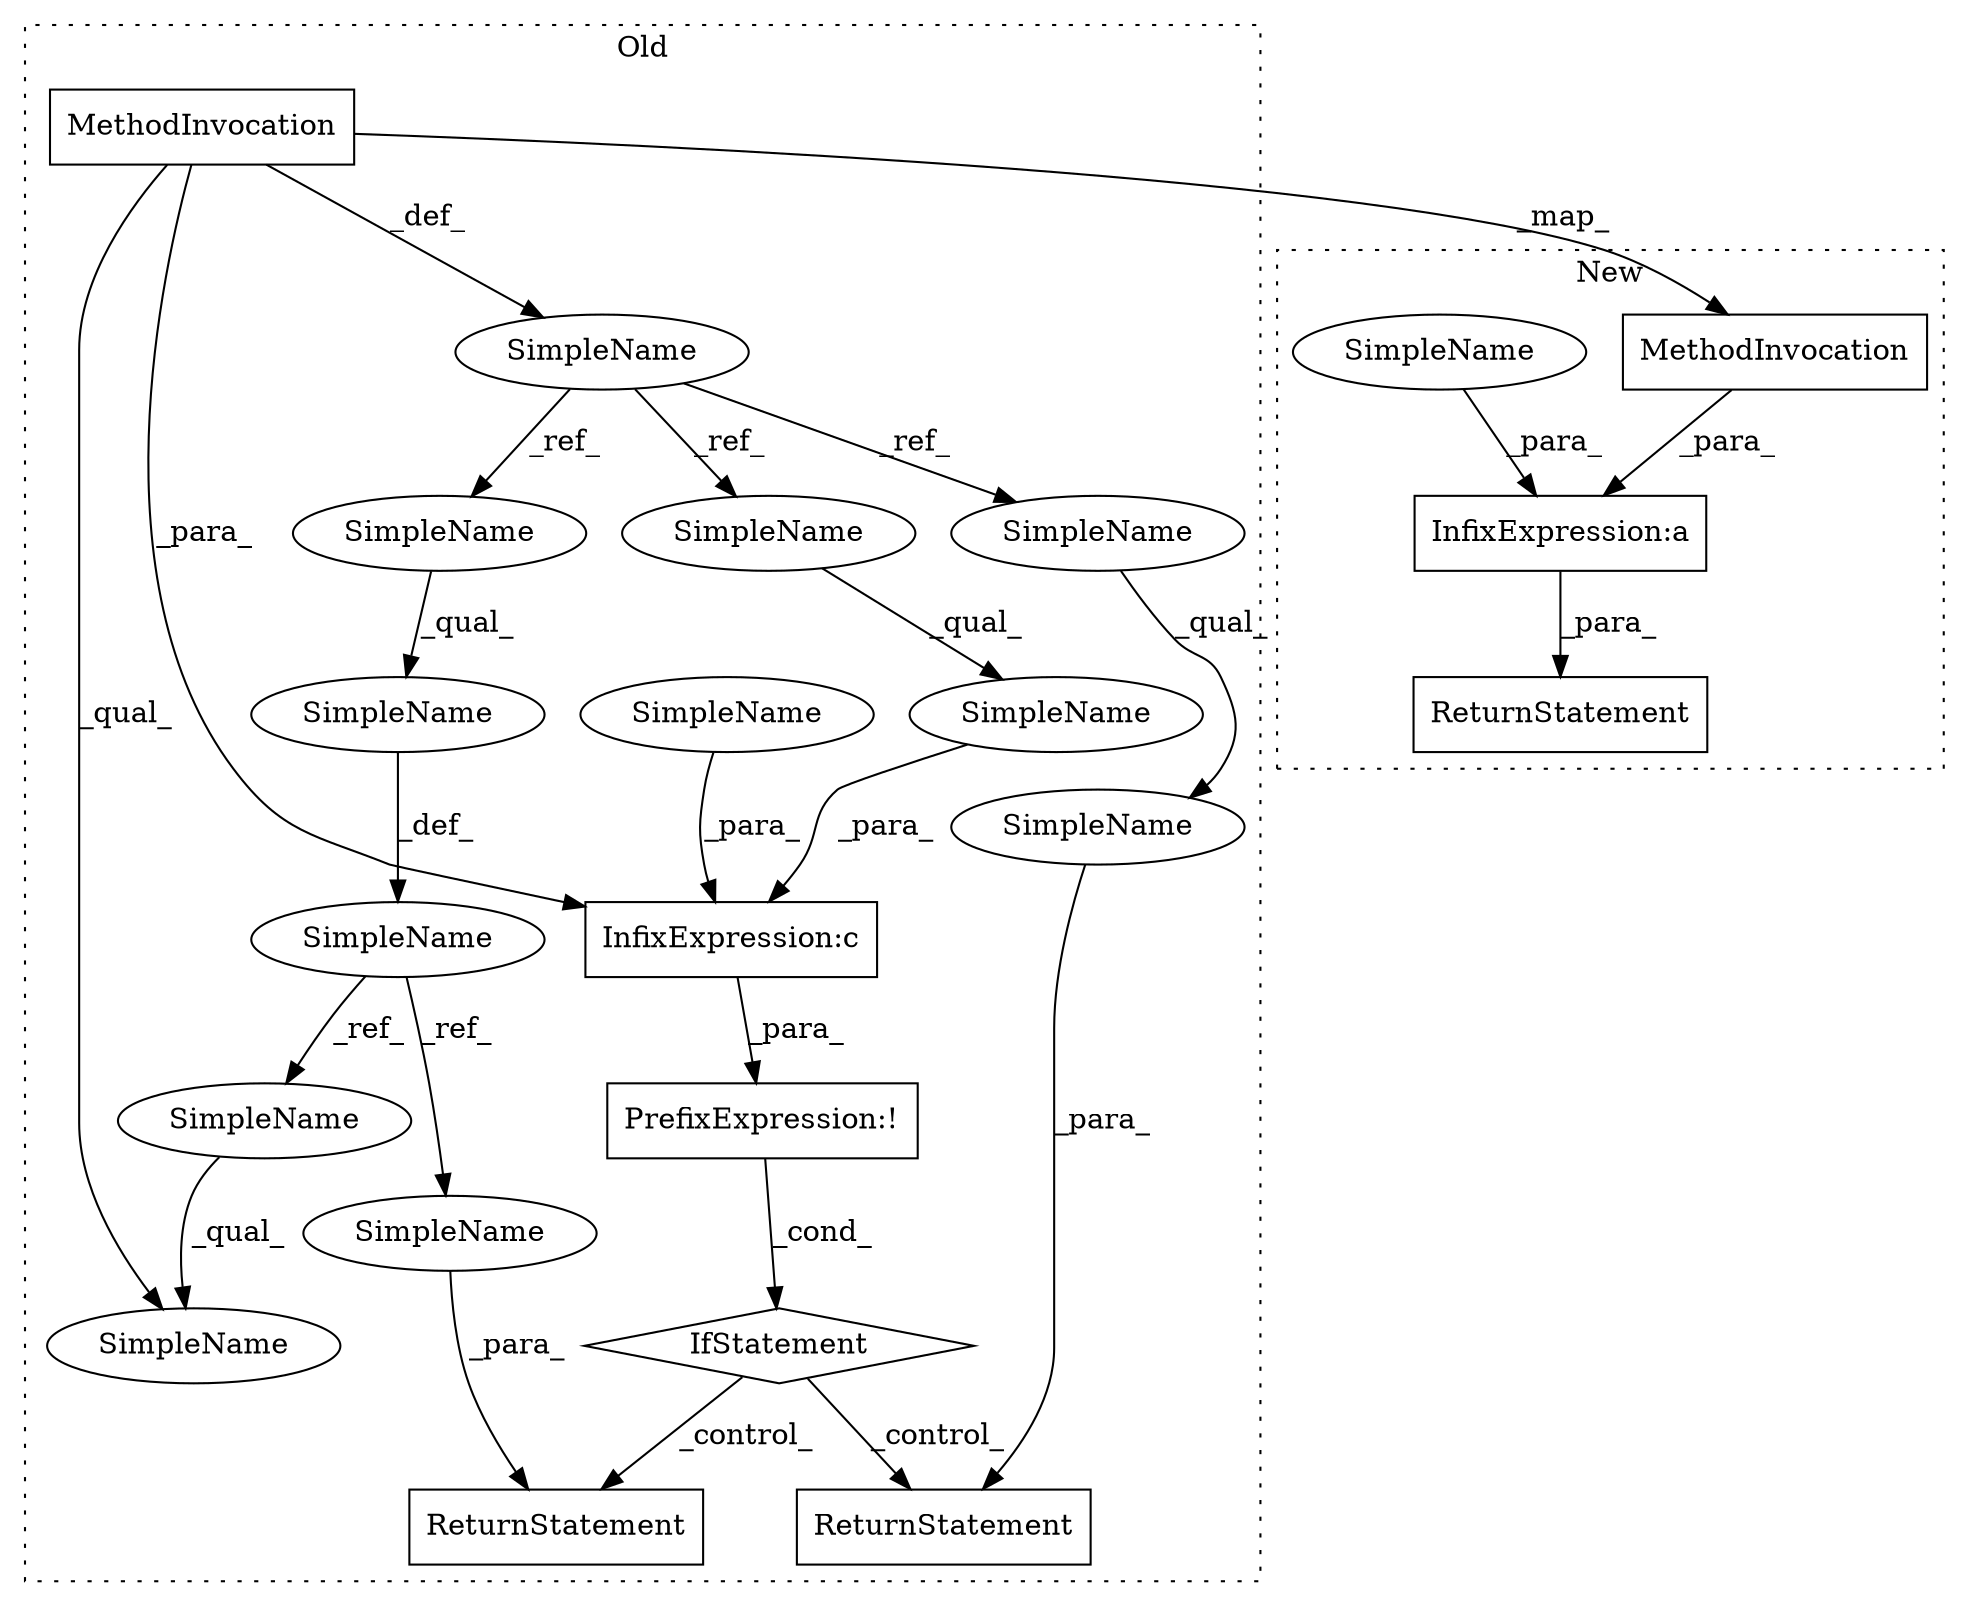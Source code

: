 digraph G {
subgraph cluster0 {
1 [label="IfStatement" a="25" s="4203,4246" l="4,6" shape="diamond"];
2 [label="MethodInvocation" a="32" s="4162" l="36" shape="box"];
4 [label="ReturnStatement" a="41" s="4383" l="7" shape="box"];
6 [label="ReturnStatement" a="41" s="4258" l="7" shape="box"];
7 [label="SimpleName" a="42" s="4316" l="12" shape="ellipse"];
9 [label="SimpleName" a="42" s="4390" l="12" shape="ellipse"];
10 [label="SimpleName" a="42" s="4356" l="14" shape="ellipse"];
11 [label="SimpleName" a="42" s="4265" l="19" shape="ellipse"];
12 [label="SimpleName" a="42" s="4356" l="12" shape="ellipse"];
13 [label="SimpleName" a="42" s="4228" l="18" shape="ellipse"];
14 [label="SimpleName" a="42" s="4265" l="6" shape="ellipse"];
15 [label="SimpleName" a="42" s="4148" l="6" shape="ellipse"];
16 [label="SimpleName" a="42" s="4331" l="19" shape="ellipse"];
17 [label="SimpleName" a="42" s="4228" l="6" shape="ellipse"];
18 [label="SimpleName" a="42" s="4208" l="16" shape="ellipse"];
19 [label="SimpleName" a="42" s="4331" l="6" shape="ellipse"];
20 [label="PrefixExpression:!" a="38" s="4207" l="0" shape="box"];
22 [label="InfixExpression:c" a="27" s="4224" l="4" shape="box"];
label = "Old";
style="dotted";
}
subgraph cluster1 {
3 [label="MethodInvocation" a="32" s="3200" l="36" shape="box"];
5 [label="ReturnStatement" a="41" s="3188" l="7" shape="box"];
8 [label="SimpleName" a="42" s="3237" l="12" shape="ellipse"];
21 [label="InfixExpression:a" a="27" s="3236" l="1" shape="box"];
label = "New";
style="dotted";
}
1 -> 6 [label="_control_"];
1 -> 4 [label="_control_"];
2 -> 22 [label="_para_"];
2 -> 3 [label="_map_"];
2 -> 10 [label="_qual_"];
2 -> 15 [label="_def_"];
3 -> 21 [label="_para_"];
7 -> 9 [label="_ref_"];
7 -> 12 [label="_ref_"];
8 -> 21 [label="_para_"];
9 -> 4 [label="_para_"];
11 -> 6 [label="_para_"];
12 -> 10 [label="_qual_"];
13 -> 22 [label="_para_"];
14 -> 11 [label="_qual_"];
15 -> 19 [label="_ref_"];
15 -> 14 [label="_ref_"];
15 -> 17 [label="_ref_"];
16 -> 7 [label="_def_"];
17 -> 13 [label="_qual_"];
18 -> 22 [label="_para_"];
19 -> 16 [label="_qual_"];
20 -> 1 [label="_cond_"];
21 -> 5 [label="_para_"];
22 -> 20 [label="_para_"];
}